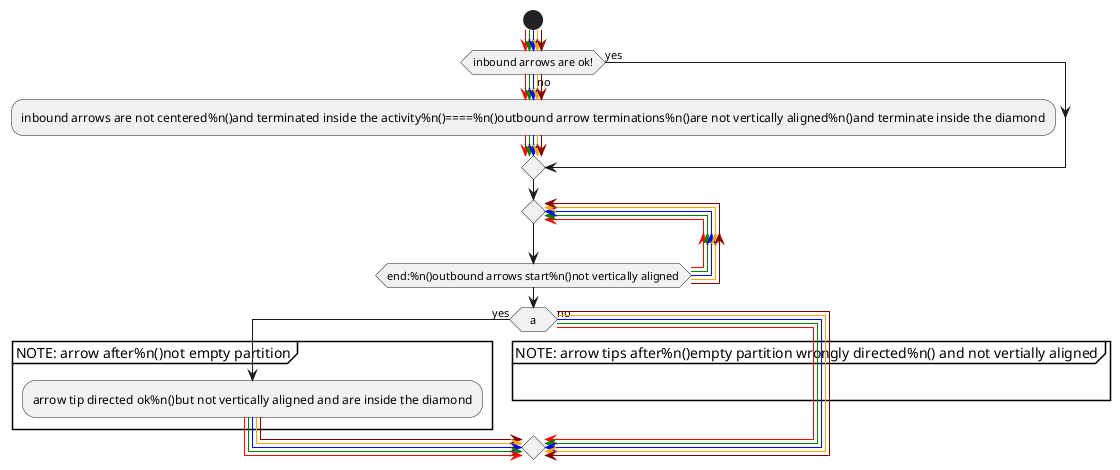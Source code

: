 {
  "sha1": "6eftw9q2b3i33zt0l0u7tjn7jlkxga",
  "insertion": {
    "when": "2024-05-30T20:48:20.938Z",
    "user": "plantuml@gmail.com"
  }
}
@startuml
    ' skinparam conditionStyle diamond
    skinparam colorArrowSeparationSpace 2
   
    start
    -[#red;#green;#blue;#orange;#maroon]->
    if(inbound arrows are ok!)then(yes)
    else(no)
        -[#red;#green;#blue;#orange;#maroon]->
        :inbound arrows are not centered%n()and terminated inside the activity%n()====%n()outbound arrow terminations%n()are not vertically aligned%n()and terminate inside the diamond;       
        -[#red;#green;#blue;#orange;#maroon]->
    endif

    repeat
   
       
    repeatwhile (end:%n()outbound arrows start%n()not vertically aligned) -[#red;#green;#blue;#orange;#maroon]->

       
        if(a)then(yes)
            partition "NOTE: arrow after%n()not empty partition" {           
                :arrow tip directed ok%n()but not vertically aligned and are inside the diamond;
                        -[#red;#green;#blue;#orange;#maroon]->
            }
        else(no)
                -[#red;#green;#blue;#orange;#maroon]->
            partition "NOTE: arrow tips after%n()empty partition wrongly directed%n() and not vertially aligned" {
               
            }
        endif

@enduml
